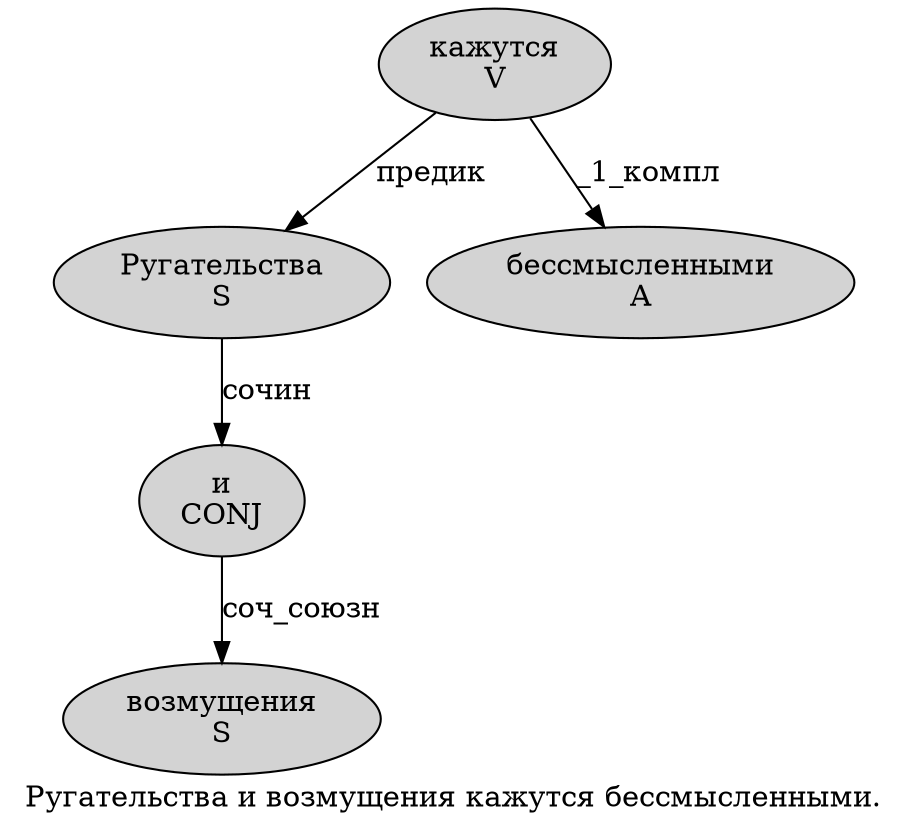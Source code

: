 digraph SENTENCE_3738 {
	graph [label="Ругательства и возмущения кажутся бессмысленными."]
	node [style=filled]
		0 [label="Ругательства
S" color="" fillcolor=lightgray penwidth=1 shape=ellipse]
		1 [label="и
CONJ" color="" fillcolor=lightgray penwidth=1 shape=ellipse]
		2 [label="возмущения
S" color="" fillcolor=lightgray penwidth=1 shape=ellipse]
		3 [label="кажутся
V" color="" fillcolor=lightgray penwidth=1 shape=ellipse]
		4 [label="бессмысленными
A" color="" fillcolor=lightgray penwidth=1 shape=ellipse]
			0 -> 1 [label="сочин"]
			3 -> 0 [label="предик"]
			3 -> 4 [label="_1_компл"]
			1 -> 2 [label="соч_союзн"]
}
